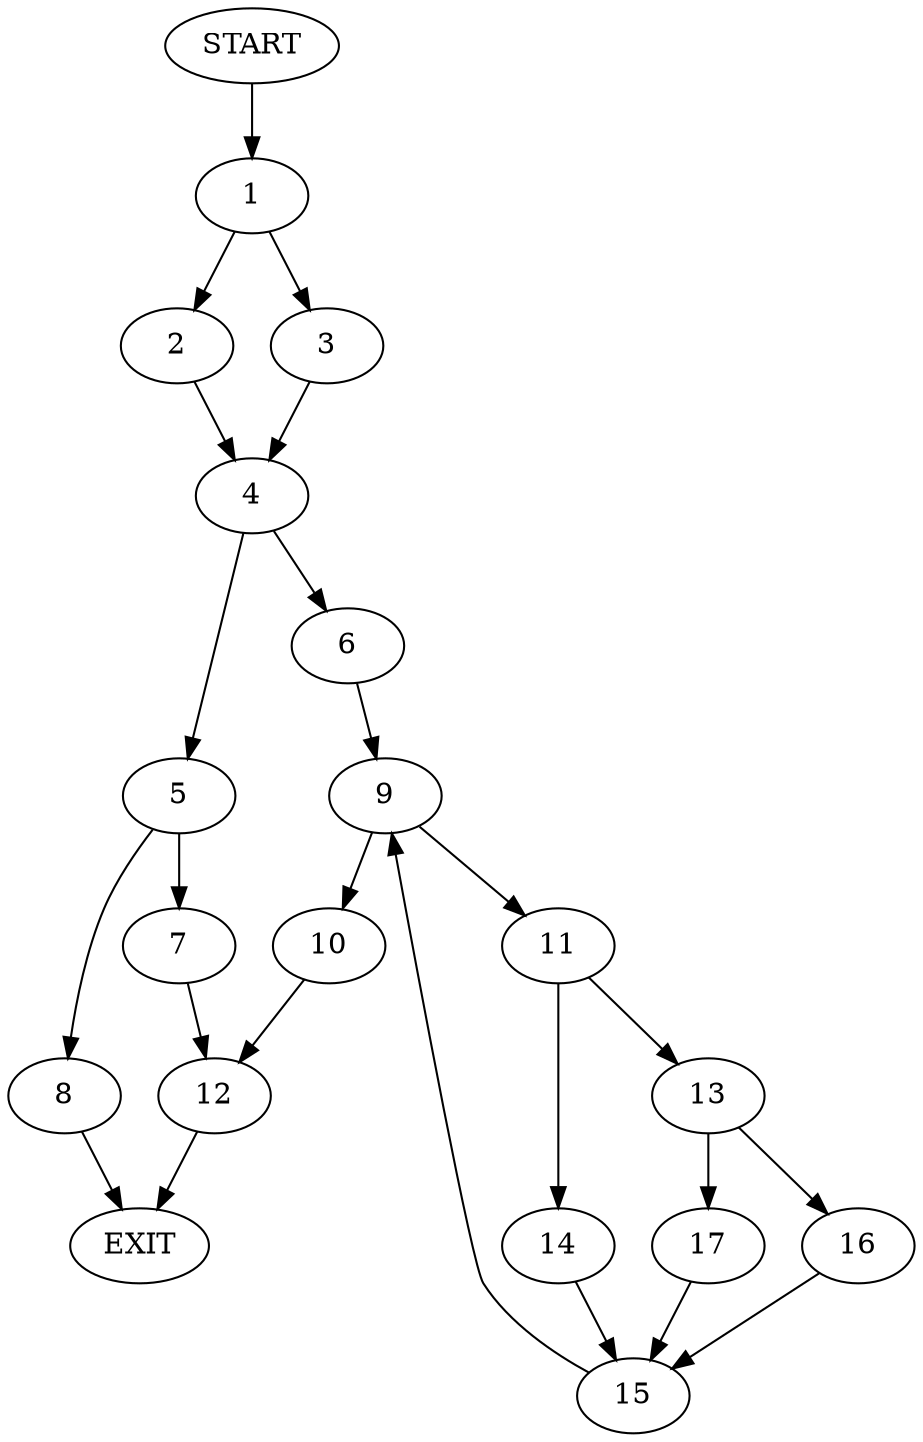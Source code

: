 digraph {
0 [label="START"]
18 [label="EXIT"]
0 -> 1
1 -> 2
1 -> 3
2 -> 4
3 -> 4
4 -> 5
4 -> 6
5 -> 7
5 -> 8
6 -> 9
9 -> 10
9 -> 11
10 -> 12
11 -> 13
11 -> 14
14 -> 15
13 -> 16
13 -> 17
15 -> 9
16 -> 15
17 -> 15
12 -> 18
7 -> 12
8 -> 18
}
